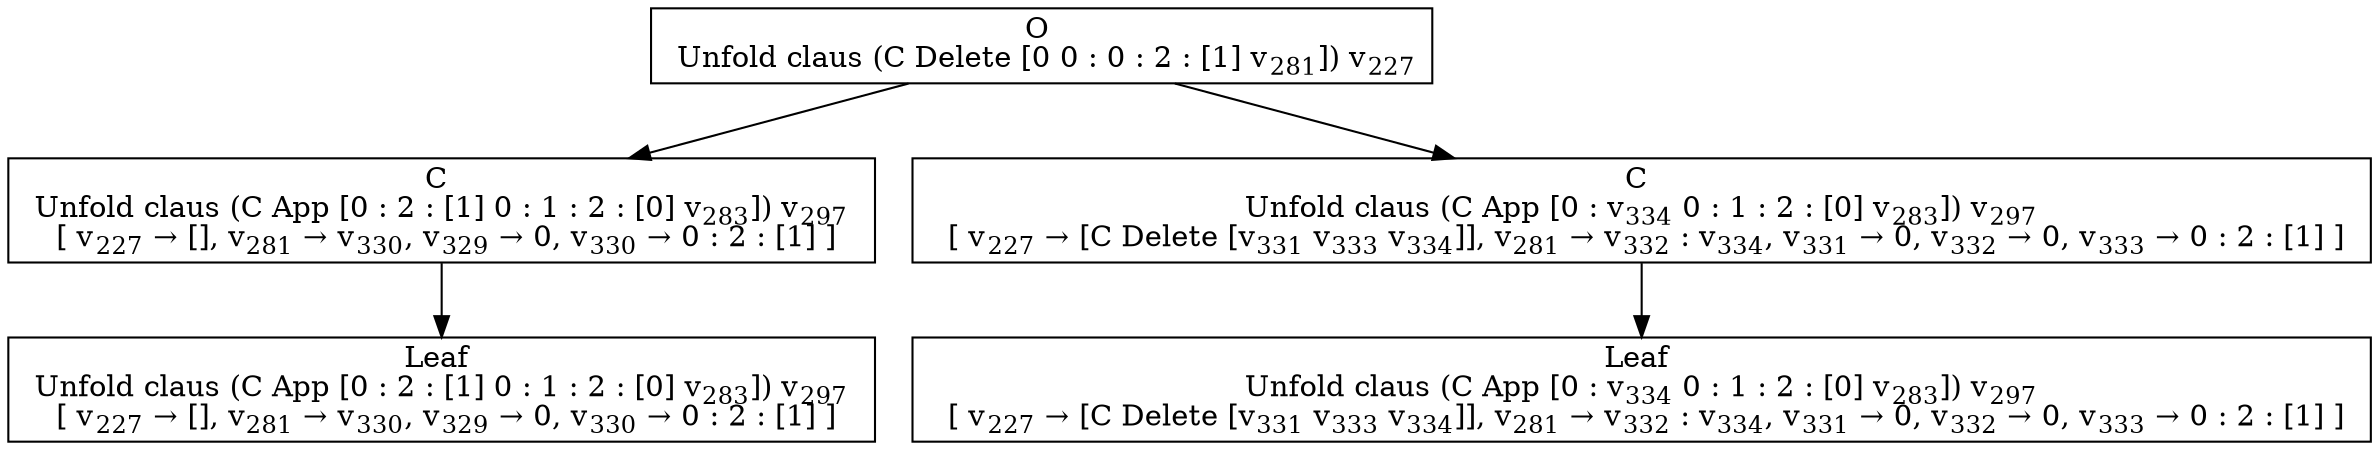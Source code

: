 digraph {
    graph [rankdir=TB
          ,bgcolor=transparent];
    node [shape=box
         ,fillcolor=white
         ,style=filled];
    0 [label=<O <BR/> Unfold claus (C Delete [0 0 : 0 : 2 : [1] v<SUB>281</SUB>]) v<SUB>227</SUB>>];
    1 [label=<C <BR/> Unfold claus (C App [0 : 2 : [1] 0 : 1 : 2 : [0] v<SUB>283</SUB>]) v<SUB>297</SUB> <BR/>  [ v<SUB>227</SUB> &rarr; [], v<SUB>281</SUB> &rarr; v<SUB>330</SUB>, v<SUB>329</SUB> &rarr; 0, v<SUB>330</SUB> &rarr; 0 : 2 : [1] ] >];
    2 [label=<C <BR/> Unfold claus (C App [0 : v<SUB>334</SUB> 0 : 1 : 2 : [0] v<SUB>283</SUB>]) v<SUB>297</SUB> <BR/>  [ v<SUB>227</SUB> &rarr; [C Delete [v<SUB>331</SUB> v<SUB>333</SUB> v<SUB>334</SUB>]], v<SUB>281</SUB> &rarr; v<SUB>332</SUB> : v<SUB>334</SUB>, v<SUB>331</SUB> &rarr; 0, v<SUB>332</SUB> &rarr; 0, v<SUB>333</SUB> &rarr; 0 : 2 : [1] ] >];
    3 [label=<Leaf <BR/> Unfold claus (C App [0 : 2 : [1] 0 : 1 : 2 : [0] v<SUB>283</SUB>]) v<SUB>297</SUB> <BR/>  [ v<SUB>227</SUB> &rarr; [], v<SUB>281</SUB> &rarr; v<SUB>330</SUB>, v<SUB>329</SUB> &rarr; 0, v<SUB>330</SUB> &rarr; 0 : 2 : [1] ] >];
    4 [label=<Leaf <BR/> Unfold claus (C App [0 : v<SUB>334</SUB> 0 : 1 : 2 : [0] v<SUB>283</SUB>]) v<SUB>297</SUB> <BR/>  [ v<SUB>227</SUB> &rarr; [C Delete [v<SUB>331</SUB> v<SUB>333</SUB> v<SUB>334</SUB>]], v<SUB>281</SUB> &rarr; v<SUB>332</SUB> : v<SUB>334</SUB>, v<SUB>331</SUB> &rarr; 0, v<SUB>332</SUB> &rarr; 0, v<SUB>333</SUB> &rarr; 0 : 2 : [1] ] >];
    0 -> 1 [label=""];
    0 -> 2 [label=""];
    1 -> 3 [label=""];
    2 -> 4 [label=""];
}